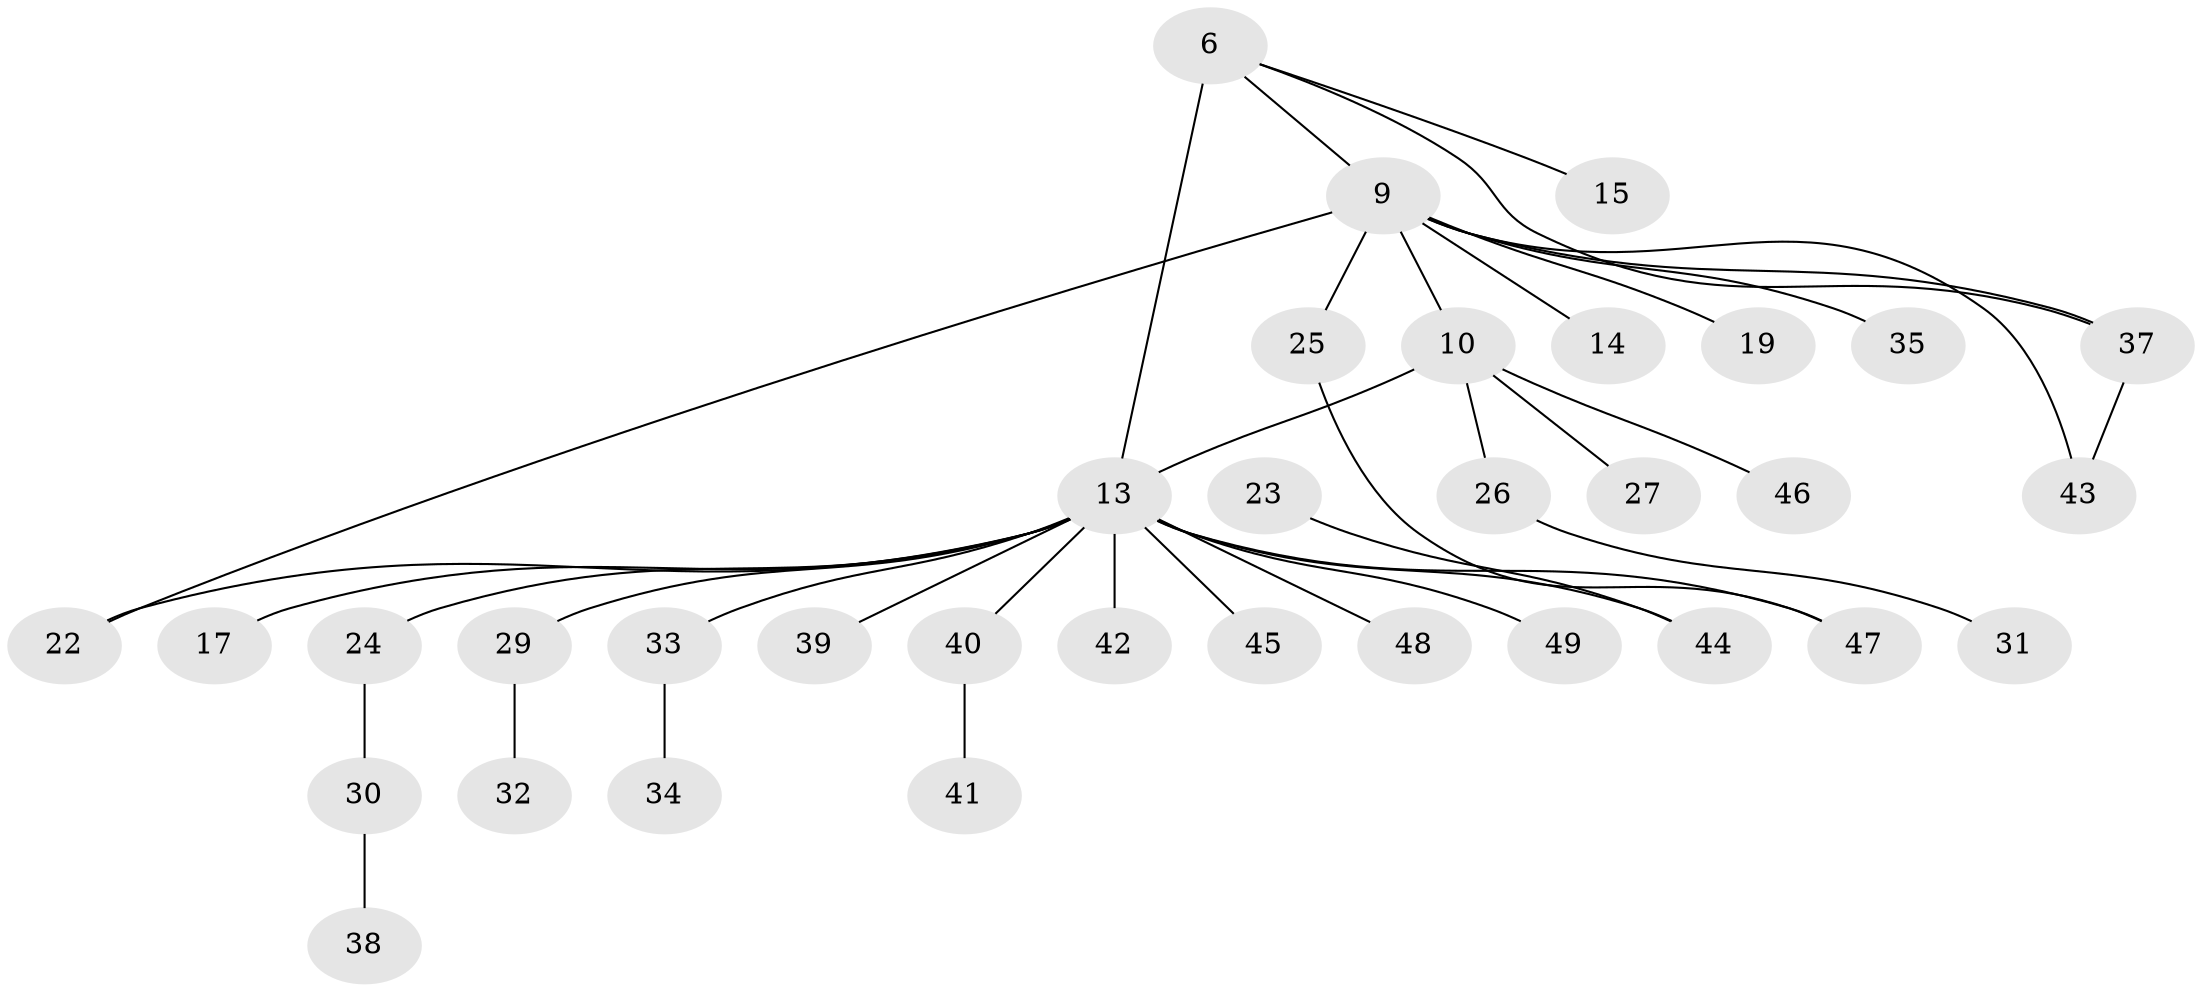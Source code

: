 // original degree distribution, {4: 0.04081632653061224, 8: 0.02040816326530612, 6: 0.061224489795918366, 5: 0.04081632653061224, 7: 0.02040816326530612, 10: 0.02040816326530612, 3: 0.04081632653061224, 2: 0.32653061224489793, 1: 0.42857142857142855}
// Generated by graph-tools (version 1.1) at 2025/58/03/04/25 21:58:20]
// undirected, 34 vertices, 38 edges
graph export_dot {
graph [start="1"]
  node [color=gray90,style=filled];
  6 [super="+4"];
  9;
  10 [super="+1"];
  13 [super="+8+3"];
  14;
  15;
  17 [super="+16"];
  19;
  22;
  23;
  24;
  25 [super="+18"];
  26;
  27;
  29;
  30;
  31;
  32;
  33 [super="+20"];
  34;
  35;
  37 [super="+5+12+21+28+36"];
  38;
  39;
  40;
  41;
  42;
  43;
  44 [super="+11"];
  45;
  46;
  47;
  48;
  49;
  6 -- 9 [weight=2];
  6 -- 13 [weight=5];
  6 -- 15 [weight=2];
  6 -- 37;
  9 -- 10;
  9 -- 14;
  9 -- 19;
  9 -- 22;
  9 -- 35;
  9 -- 43;
  9 -- 25;
  9 -- 37;
  10 -- 26;
  10 -- 13 [weight=2];
  10 -- 27;
  10 -- 46;
  13 -- 39;
  13 -- 47;
  13 -- 29;
  13 -- 40;
  13 -- 42;
  13 -- 45;
  13 -- 49;
  13 -- 48;
  13 -- 22;
  13 -- 24;
  13 -- 44;
  13 -- 33;
  13 -- 17;
  23 -- 44;
  24 -- 30;
  25 -- 47;
  26 -- 31;
  29 -- 32;
  30 -- 38;
  33 -- 34;
  37 -- 43;
  40 -- 41;
}
